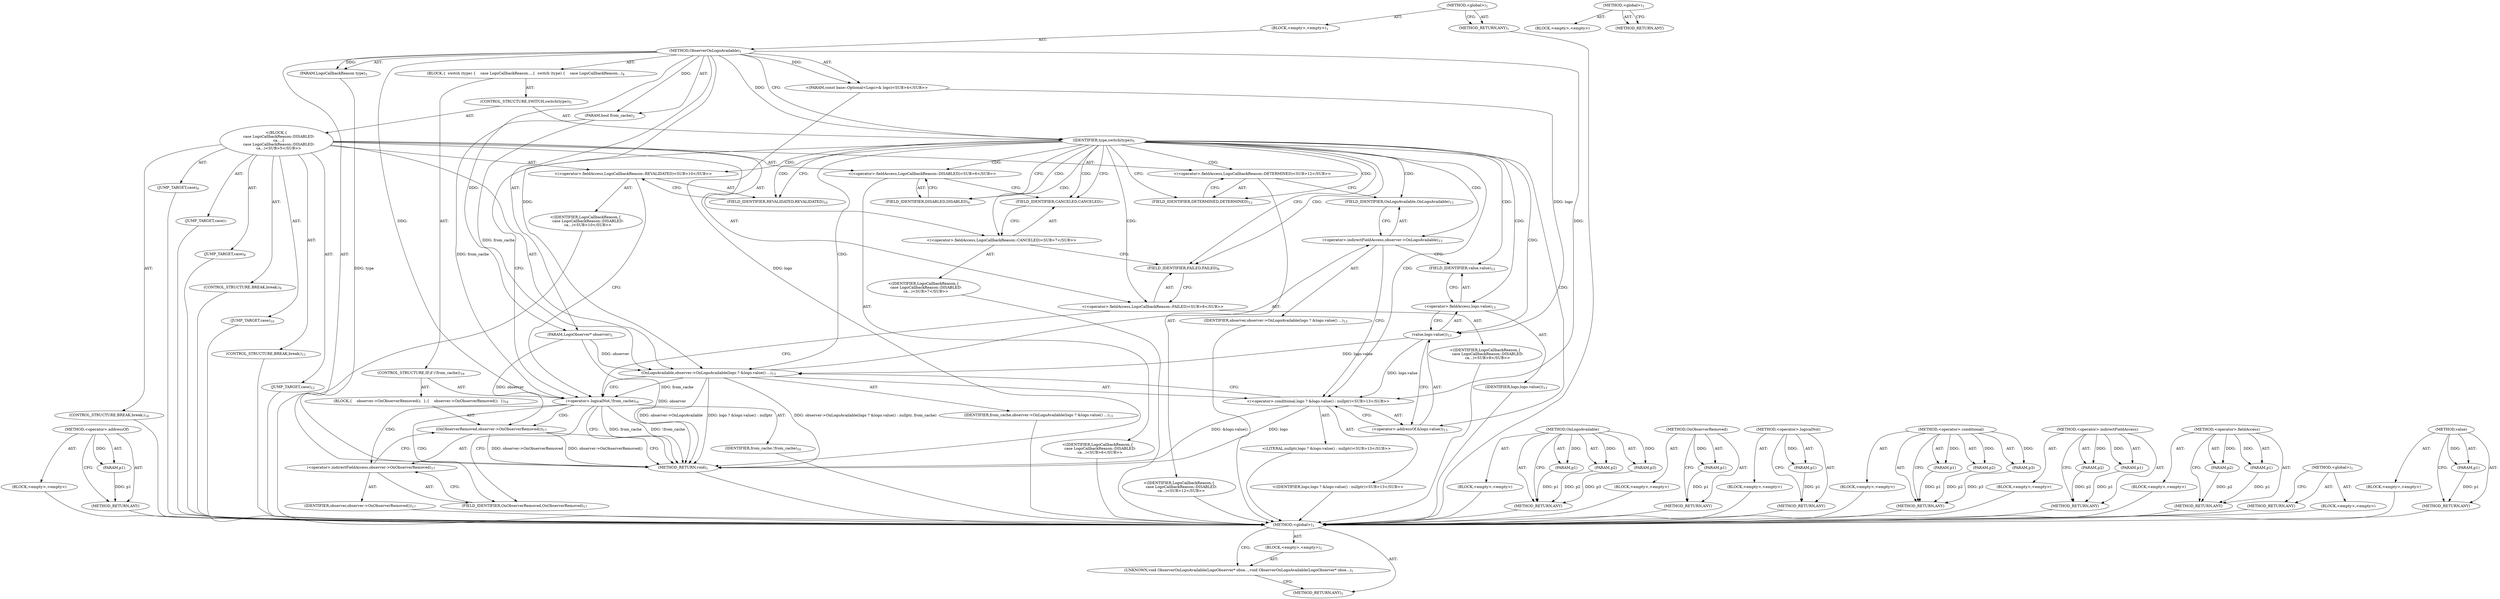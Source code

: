 digraph "&lt;global&gt;" {
vulnerable_108 [label=<(METHOD,&lt;operator&gt;.addressOf)>];
vulnerable_109 [label=<(PARAM,p1)>];
vulnerable_110 [label=<(BLOCK,&lt;empty&gt;,&lt;empty&gt;)>];
vulnerable_111 [label=<(METHOD_RETURN,ANY)>];
vulnerable_6 [label=<(METHOD,&lt;global&gt;)<SUB>1</SUB>>];
vulnerable_7 [label=<(BLOCK,&lt;empty&gt;,&lt;empty&gt;)<SUB>1</SUB>>];
vulnerable_8 [label=<(METHOD,ObserverOnLogoAvailable)<SUB>1</SUB>>];
vulnerable_9 [label=<(PARAM,LogoObserver* observer)<SUB>1</SUB>>];
vulnerable_10 [label=<(PARAM,bool from_cache)<SUB>2</SUB>>];
vulnerable_11 [label=<(PARAM,LogoCallbackReason type)<SUB>3</SUB>>];
vulnerable_12 [label="<(PARAM,const base::Optional&lt;Logo&gt;&amp; logo)<SUB>4</SUB>>"];
vulnerable_13 [label=<(BLOCK,{
  switch (type) {
    case LogoCallbackReason...,{
  switch (type) {
    case LogoCallbackReason...)<SUB>4</SUB>>];
vulnerable_14 [label=<(CONTROL_STRUCTURE,SWITCH,switch(type))<SUB>5</SUB>>];
vulnerable_15 [label=<(IDENTIFIER,type,switch(type))<SUB>5</SUB>>];
vulnerable_16 [label="<(BLOCK,{
    case LogoCallbackReason::DISABLED:
    ca...,{
    case LogoCallbackReason::DISABLED:
    ca...)<SUB>5</SUB>>"];
vulnerable_17 [label=<(JUMP_TARGET,case)<SUB>6</SUB>>];
vulnerable_18 [label="<(&lt;operator&gt;.fieldAccess,LogoCallbackReason::DISABLED)<SUB>6</SUB>>"];
vulnerable_19 [label="<(IDENTIFIER,LogoCallbackReason,{
    case LogoCallbackReason::DISABLED:
    ca...)<SUB>6</SUB>>"];
vulnerable_20 [label=<(FIELD_IDENTIFIER,DISABLED,DISABLED)<SUB>6</SUB>>];
vulnerable_21 [label=<(JUMP_TARGET,case)<SUB>7</SUB>>];
vulnerable_22 [label="<(&lt;operator&gt;.fieldAccess,LogoCallbackReason::CANCELED)<SUB>7</SUB>>"];
vulnerable_23 [label="<(IDENTIFIER,LogoCallbackReason,{
    case LogoCallbackReason::DISABLED:
    ca...)<SUB>7</SUB>>"];
vulnerable_24 [label=<(FIELD_IDENTIFIER,CANCELED,CANCELED)<SUB>7</SUB>>];
vulnerable_25 [label=<(JUMP_TARGET,case)<SUB>8</SUB>>];
vulnerable_26 [label="<(&lt;operator&gt;.fieldAccess,LogoCallbackReason::FAILED)<SUB>8</SUB>>"];
vulnerable_27 [label="<(IDENTIFIER,LogoCallbackReason,{
    case LogoCallbackReason::DISABLED:
    ca...)<SUB>8</SUB>>"];
vulnerable_28 [label=<(FIELD_IDENTIFIER,FAILED,FAILED)<SUB>8</SUB>>];
vulnerable_29 [label=<(CONTROL_STRUCTURE,BREAK,break;)<SUB>9</SUB>>];
vulnerable_30 [label=<(JUMP_TARGET,case)<SUB>10</SUB>>];
vulnerable_31 [label="<(&lt;operator&gt;.fieldAccess,LogoCallbackReason::REVALIDATED)<SUB>10</SUB>>"];
vulnerable_32 [label="<(IDENTIFIER,LogoCallbackReason,{
    case LogoCallbackReason::DISABLED:
    ca...)<SUB>10</SUB>>"];
vulnerable_33 [label=<(FIELD_IDENTIFIER,REVALIDATED,REVALIDATED)<SUB>10</SUB>>];
vulnerable_34 [label=<(CONTROL_STRUCTURE,BREAK,break;)<SUB>11</SUB>>];
vulnerable_35 [label=<(JUMP_TARGET,case)<SUB>12</SUB>>];
vulnerable_36 [label="<(&lt;operator&gt;.fieldAccess,LogoCallbackReason::DETERMINED)<SUB>12</SUB>>"];
vulnerable_37 [label="<(IDENTIFIER,LogoCallbackReason,{
    case LogoCallbackReason::DISABLED:
    ca...)<SUB>12</SUB>>"];
vulnerable_38 [label=<(FIELD_IDENTIFIER,DETERMINED,DETERMINED)<SUB>12</SUB>>];
vulnerable_39 [label=<(OnLogoAvailable,observer-&gt;OnLogoAvailable(logo ? &amp;logo.value() ...)<SUB>13</SUB>>];
vulnerable_40 [label=<(&lt;operator&gt;.indirectFieldAccess,observer-&gt;OnLogoAvailable)<SUB>13</SUB>>];
vulnerable_41 [label=<(IDENTIFIER,observer,observer-&gt;OnLogoAvailable(logo ? &amp;logo.value() ...)<SUB>13</SUB>>];
vulnerable_42 [label=<(FIELD_IDENTIFIER,OnLogoAvailable,OnLogoAvailable)<SUB>13</SUB>>];
vulnerable_43 [label="<(&lt;operator&gt;.conditional,logo ? &amp;logo.value() : nullptr)<SUB>13</SUB>>"];
vulnerable_44 [label="<(IDENTIFIER,logo,logo ? &amp;logo.value() : nullptr)<SUB>13</SUB>>"];
vulnerable_45 [label=<(&lt;operator&gt;.addressOf,&amp;logo.value())<SUB>13</SUB>>];
vulnerable_46 [label=<(value,logo.value())<SUB>13</SUB>>];
vulnerable_47 [label=<(&lt;operator&gt;.fieldAccess,logo.value)<SUB>13</SUB>>];
vulnerable_48 [label=<(IDENTIFIER,logo,logo.value())<SUB>13</SUB>>];
vulnerable_49 [label=<(FIELD_IDENTIFIER,value,value)<SUB>13</SUB>>];
vulnerable_50 [label="<(LITERAL,nullptr,logo ? &amp;logo.value() : nullptr)<SUB>13</SUB>>"];
vulnerable_51 [label=<(IDENTIFIER,from_cache,observer-&gt;OnLogoAvailable(logo ? &amp;logo.value() ...)<SUB>13</SUB>>];
vulnerable_52 [label=<(CONTROL_STRUCTURE,BREAK,break;)<SUB>14</SUB>>];
vulnerable_53 [label=<(CONTROL_STRUCTURE,IF,if (!from_cache))<SUB>16</SUB>>];
vulnerable_54 [label=<(&lt;operator&gt;.logicalNot,!from_cache)<SUB>16</SUB>>];
vulnerable_55 [label=<(IDENTIFIER,from_cache,!from_cache)<SUB>16</SUB>>];
vulnerable_56 [label=<(BLOCK,{
    observer-&gt;OnObserverRemoved();
  },{
    observer-&gt;OnObserverRemoved();
  })<SUB>16</SUB>>];
vulnerable_57 [label=<(OnObserverRemoved,observer-&gt;OnObserverRemoved())<SUB>17</SUB>>];
vulnerable_58 [label=<(&lt;operator&gt;.indirectFieldAccess,observer-&gt;OnObserverRemoved)<SUB>17</SUB>>];
vulnerable_59 [label=<(IDENTIFIER,observer,observer-&gt;OnObserverRemoved())<SUB>17</SUB>>];
vulnerable_60 [label=<(FIELD_IDENTIFIER,OnObserverRemoved,OnObserverRemoved)<SUB>17</SUB>>];
vulnerable_61 [label=<(METHOD_RETURN,void)<SUB>1</SUB>>];
vulnerable_63 [label=<(METHOD_RETURN,ANY)<SUB>1</SUB>>];
vulnerable_91 [label=<(METHOD,OnLogoAvailable)>];
vulnerable_92 [label=<(PARAM,p1)>];
vulnerable_93 [label=<(PARAM,p2)>];
vulnerable_94 [label=<(PARAM,p3)>];
vulnerable_95 [label=<(BLOCK,&lt;empty&gt;,&lt;empty&gt;)>];
vulnerable_96 [label=<(METHOD_RETURN,ANY)>];
vulnerable_120 [label=<(METHOD,OnObserverRemoved)>];
vulnerable_121 [label=<(PARAM,p1)>];
vulnerable_122 [label=<(BLOCK,&lt;empty&gt;,&lt;empty&gt;)>];
vulnerable_123 [label=<(METHOD_RETURN,ANY)>];
vulnerable_116 [label=<(METHOD,&lt;operator&gt;.logicalNot)>];
vulnerable_117 [label=<(PARAM,p1)>];
vulnerable_118 [label=<(BLOCK,&lt;empty&gt;,&lt;empty&gt;)>];
vulnerable_119 [label=<(METHOD_RETURN,ANY)>];
vulnerable_102 [label=<(METHOD,&lt;operator&gt;.conditional)>];
vulnerable_103 [label=<(PARAM,p1)>];
vulnerable_104 [label=<(PARAM,p2)>];
vulnerable_105 [label=<(PARAM,p3)>];
vulnerable_106 [label=<(BLOCK,&lt;empty&gt;,&lt;empty&gt;)>];
vulnerable_107 [label=<(METHOD_RETURN,ANY)>];
vulnerable_97 [label=<(METHOD,&lt;operator&gt;.indirectFieldAccess)>];
vulnerable_98 [label=<(PARAM,p1)>];
vulnerable_99 [label=<(PARAM,p2)>];
vulnerable_100 [label=<(BLOCK,&lt;empty&gt;,&lt;empty&gt;)>];
vulnerable_101 [label=<(METHOD_RETURN,ANY)>];
vulnerable_86 [label=<(METHOD,&lt;operator&gt;.fieldAccess)>];
vulnerable_87 [label=<(PARAM,p1)>];
vulnerable_88 [label=<(PARAM,p2)>];
vulnerable_89 [label=<(BLOCK,&lt;empty&gt;,&lt;empty&gt;)>];
vulnerable_90 [label=<(METHOD_RETURN,ANY)>];
vulnerable_80 [label=<(METHOD,&lt;global&gt;)<SUB>1</SUB>>];
vulnerable_81 [label=<(BLOCK,&lt;empty&gt;,&lt;empty&gt;)>];
vulnerable_82 [label=<(METHOD_RETURN,ANY)>];
vulnerable_112 [label=<(METHOD,value)>];
vulnerable_113 [label=<(PARAM,p1)>];
vulnerable_114 [label=<(BLOCK,&lt;empty&gt;,&lt;empty&gt;)>];
vulnerable_115 [label=<(METHOD_RETURN,ANY)>];
fixed_6 [label=<(METHOD,&lt;global&gt;)<SUB>1</SUB>>];
fixed_7 [label=<(BLOCK,&lt;empty&gt;,&lt;empty&gt;)<SUB>1</SUB>>];
fixed_8 [label=<(UNKNOWN,void ObserverOnLogoAvailable(LogoObserver* obse...,void ObserverOnLogoAvailable(LogoObserver* obse...)<SUB>1</SUB>>];
fixed_9 [label=<(METHOD_RETURN,ANY)<SUB>1</SUB>>];
fixed_14 [label=<(METHOD,&lt;global&gt;)<SUB>1</SUB>>];
fixed_15 [label=<(BLOCK,&lt;empty&gt;,&lt;empty&gt;)>];
fixed_16 [label=<(METHOD_RETURN,ANY)>];
vulnerable_108 -> vulnerable_109  [key=0, label="AST: "];
vulnerable_108 -> vulnerable_109  [key=1, label="DDG: "];
vulnerable_108 -> vulnerable_110  [key=0, label="AST: "];
vulnerable_108 -> vulnerable_111  [key=0, label="AST: "];
vulnerable_108 -> vulnerable_111  [key=1, label="CFG: "];
vulnerable_109 -> vulnerable_111  [key=0, label="DDG: p1"];
vulnerable_110 -> fixed_6  [key=0];
vulnerable_111 -> fixed_6  [key=0];
vulnerable_6 -> vulnerable_7  [key=0, label="AST: "];
vulnerable_6 -> vulnerable_63  [key=0, label="AST: "];
vulnerable_6 -> vulnerable_63  [key=1, label="CFG: "];
vulnerable_7 -> vulnerable_8  [key=0, label="AST: "];
vulnerable_8 -> vulnerable_9  [key=0, label="AST: "];
vulnerable_8 -> vulnerable_9  [key=1, label="DDG: "];
vulnerable_8 -> vulnerable_10  [key=0, label="AST: "];
vulnerable_8 -> vulnerable_10  [key=1, label="DDG: "];
vulnerable_8 -> vulnerable_11  [key=0, label="AST: "];
vulnerable_8 -> vulnerable_11  [key=1, label="DDG: "];
vulnerable_8 -> vulnerable_12  [key=0, label="AST: "];
vulnerable_8 -> vulnerable_12  [key=1, label="DDG: "];
vulnerable_8 -> vulnerable_13  [key=0, label="AST: "];
vulnerable_8 -> vulnerable_61  [key=0, label="AST: "];
vulnerable_8 -> vulnerable_15  [key=0, label="CFG: "];
vulnerable_8 -> vulnerable_15  [key=1, label="DDG: "];
vulnerable_8 -> vulnerable_54  [key=0, label="DDG: "];
vulnerable_8 -> vulnerable_39  [key=0, label="DDG: "];
vulnerable_8 -> vulnerable_43  [key=0, label="DDG: "];
vulnerable_9 -> vulnerable_61  [key=0, label="DDG: observer"];
vulnerable_9 -> vulnerable_39  [key=0, label="DDG: observer"];
vulnerable_9 -> vulnerable_57  [key=0, label="DDG: observer"];
vulnerable_10 -> vulnerable_54  [key=0, label="DDG: from_cache"];
vulnerable_10 -> vulnerable_39  [key=0, label="DDG: from_cache"];
vulnerable_11 -> vulnerable_61  [key=0, label="DDG: type"];
vulnerable_12 -> vulnerable_61  [key=0, label="DDG: logo"];
vulnerable_12 -> vulnerable_46  [key=0, label="DDG: logo"];
vulnerable_13 -> vulnerable_14  [key=0, label="AST: "];
vulnerable_13 -> vulnerable_53  [key=0, label="AST: "];
vulnerable_14 -> vulnerable_15  [key=0, label="AST: "];
vulnerable_14 -> vulnerable_16  [key=0, label="AST: "];
vulnerable_15 -> vulnerable_20  [key=0, label="CFG: "];
vulnerable_15 -> vulnerable_20  [key=1, label="CDG: "];
vulnerable_15 -> vulnerable_24  [key=0, label="CFG: "];
vulnerable_15 -> vulnerable_24  [key=1, label="CDG: "];
vulnerable_15 -> vulnerable_28  [key=0, label="CFG: "];
vulnerable_15 -> vulnerable_28  [key=1, label="CDG: "];
vulnerable_15 -> vulnerable_33  [key=0, label="CFG: "];
vulnerable_15 -> vulnerable_33  [key=1, label="CDG: "];
vulnerable_15 -> vulnerable_38  [key=0, label="CFG: "];
vulnerable_15 -> vulnerable_38  [key=1, label="CDG: "];
vulnerable_15 -> vulnerable_54  [key=0, label="CFG: "];
vulnerable_15 -> vulnerable_26  [key=0, label="CDG: "];
vulnerable_15 -> vulnerable_42  [key=0, label="CDG: "];
vulnerable_15 -> vulnerable_36  [key=0, label="CDG: "];
vulnerable_15 -> vulnerable_22  [key=0, label="CDG: "];
vulnerable_15 -> vulnerable_40  [key=0, label="CDG: "];
vulnerable_15 -> vulnerable_18  [key=0, label="CDG: "];
vulnerable_15 -> vulnerable_39  [key=0, label="CDG: "];
vulnerable_15 -> vulnerable_31  [key=0, label="CDG: "];
vulnerable_15 -> vulnerable_43  [key=0, label="CDG: "];
vulnerable_15 -> vulnerable_47  [key=0, label="CDG: "];
vulnerable_15 -> vulnerable_49  [key=0, label="CDG: "];
vulnerable_15 -> vulnerable_46  [key=0, label="CDG: "];
vulnerable_15 -> vulnerable_45  [key=0, label="CDG: "];
vulnerable_16 -> vulnerable_17  [key=0, label="AST: "];
vulnerable_16 -> vulnerable_18  [key=0, label="AST: "];
vulnerable_16 -> vulnerable_21  [key=0, label="AST: "];
vulnerable_16 -> vulnerable_22  [key=0, label="AST: "];
vulnerable_16 -> vulnerable_25  [key=0, label="AST: "];
vulnerable_16 -> vulnerable_26  [key=0, label="AST: "];
vulnerable_16 -> vulnerable_29  [key=0, label="AST: "];
vulnerable_16 -> vulnerable_30  [key=0, label="AST: "];
vulnerable_16 -> vulnerable_31  [key=0, label="AST: "];
vulnerable_16 -> vulnerable_34  [key=0, label="AST: "];
vulnerable_16 -> vulnerable_35  [key=0, label="AST: "];
vulnerable_16 -> vulnerable_36  [key=0, label="AST: "];
vulnerable_16 -> vulnerable_39  [key=0, label="AST: "];
vulnerable_16 -> vulnerable_52  [key=0, label="AST: "];
vulnerable_17 -> fixed_6  [key=0];
vulnerable_18 -> vulnerable_19  [key=0, label="AST: "];
vulnerable_18 -> vulnerable_20  [key=0, label="AST: "];
vulnerable_18 -> vulnerable_24  [key=0, label="CFG: "];
vulnerable_19 -> fixed_6  [key=0];
vulnerable_20 -> vulnerable_18  [key=0, label="CFG: "];
vulnerable_21 -> fixed_6  [key=0];
vulnerable_22 -> vulnerable_23  [key=0, label="AST: "];
vulnerable_22 -> vulnerable_24  [key=0, label="AST: "];
vulnerable_22 -> vulnerable_28  [key=0, label="CFG: "];
vulnerable_23 -> fixed_6  [key=0];
vulnerable_24 -> vulnerable_22  [key=0, label="CFG: "];
vulnerable_25 -> fixed_6  [key=0];
vulnerable_26 -> vulnerable_27  [key=0, label="AST: "];
vulnerable_26 -> vulnerable_28  [key=0, label="AST: "];
vulnerable_26 -> vulnerable_54  [key=0, label="CFG: "];
vulnerable_27 -> fixed_6  [key=0];
vulnerable_28 -> vulnerable_26  [key=0, label="CFG: "];
vulnerable_29 -> fixed_6  [key=0];
vulnerable_30 -> fixed_6  [key=0];
vulnerable_31 -> vulnerable_32  [key=0, label="AST: "];
vulnerable_31 -> vulnerable_33  [key=0, label="AST: "];
vulnerable_31 -> vulnerable_54  [key=0, label="CFG: "];
vulnerable_32 -> fixed_6  [key=0];
vulnerable_33 -> vulnerable_31  [key=0, label="CFG: "];
vulnerable_34 -> fixed_6  [key=0];
vulnerable_35 -> fixed_6  [key=0];
vulnerable_36 -> vulnerable_37  [key=0, label="AST: "];
vulnerable_36 -> vulnerable_38  [key=0, label="AST: "];
vulnerable_36 -> vulnerable_42  [key=0, label="CFG: "];
vulnerable_37 -> fixed_6  [key=0];
vulnerable_38 -> vulnerable_36  [key=0, label="CFG: "];
vulnerable_39 -> vulnerable_40  [key=0, label="AST: "];
vulnerable_39 -> vulnerable_43  [key=0, label="AST: "];
vulnerable_39 -> vulnerable_51  [key=0, label="AST: "];
vulnerable_39 -> vulnerable_54  [key=0, label="CFG: "];
vulnerable_39 -> vulnerable_54  [key=1, label="DDG: from_cache"];
vulnerable_39 -> vulnerable_61  [key=0, label="DDG: observer-&gt;OnLogoAvailable"];
vulnerable_39 -> vulnerable_61  [key=1, label="DDG: logo ? &amp;logo.value() : nullptr"];
vulnerable_39 -> vulnerable_61  [key=2, label="DDG: observer-&gt;OnLogoAvailable(logo ? &amp;logo.value() : nullptr, from_cache)"];
vulnerable_40 -> vulnerable_41  [key=0, label="AST: "];
vulnerable_40 -> vulnerable_42  [key=0, label="AST: "];
vulnerable_40 -> vulnerable_49  [key=0, label="CFG: "];
vulnerable_40 -> vulnerable_43  [key=0, label="CFG: "];
vulnerable_41 -> fixed_6  [key=0];
vulnerable_42 -> vulnerable_40  [key=0, label="CFG: "];
vulnerable_43 -> vulnerable_44  [key=0, label="AST: "];
vulnerable_43 -> vulnerable_45  [key=0, label="AST: "];
vulnerable_43 -> vulnerable_50  [key=0, label="AST: "];
vulnerable_43 -> vulnerable_39  [key=0, label="CFG: "];
vulnerable_43 -> vulnerable_61  [key=0, label="DDG: logo"];
vulnerable_43 -> vulnerable_61  [key=1, label="DDG: &amp;logo.value()"];
vulnerable_44 -> fixed_6  [key=0];
vulnerable_45 -> vulnerable_46  [key=0, label="AST: "];
vulnerable_45 -> vulnerable_43  [key=0, label="CFG: "];
vulnerable_46 -> vulnerable_47  [key=0, label="AST: "];
vulnerable_46 -> vulnerable_45  [key=0, label="CFG: "];
vulnerable_46 -> vulnerable_39  [key=0, label="DDG: logo.value"];
vulnerable_46 -> vulnerable_43  [key=0, label="DDG: logo.value"];
vulnerable_47 -> vulnerable_48  [key=0, label="AST: "];
vulnerable_47 -> vulnerable_49  [key=0, label="AST: "];
vulnerable_47 -> vulnerable_46  [key=0, label="CFG: "];
vulnerable_48 -> fixed_6  [key=0];
vulnerable_49 -> vulnerable_47  [key=0, label="CFG: "];
vulnerable_50 -> fixed_6  [key=0];
vulnerable_51 -> fixed_6  [key=0];
vulnerable_52 -> fixed_6  [key=0];
vulnerable_53 -> vulnerable_54  [key=0, label="AST: "];
vulnerable_53 -> vulnerable_56  [key=0, label="AST: "];
vulnerable_54 -> vulnerable_55  [key=0, label="AST: "];
vulnerable_54 -> vulnerable_61  [key=0, label="CFG: "];
vulnerable_54 -> vulnerable_61  [key=1, label="DDG: from_cache"];
vulnerable_54 -> vulnerable_61  [key=2, label="DDG: !from_cache"];
vulnerable_54 -> vulnerable_60  [key=0, label="CFG: "];
vulnerable_54 -> vulnerable_60  [key=1, label="CDG: "];
vulnerable_54 -> vulnerable_58  [key=0, label="CDG: "];
vulnerable_54 -> vulnerable_57  [key=0, label="CDG: "];
vulnerable_55 -> fixed_6  [key=0];
vulnerable_56 -> vulnerable_57  [key=0, label="AST: "];
vulnerable_57 -> vulnerable_58  [key=0, label="AST: "];
vulnerable_57 -> vulnerable_61  [key=0, label="CFG: "];
vulnerable_57 -> vulnerable_61  [key=1, label="DDG: observer-&gt;OnObserverRemoved"];
vulnerable_57 -> vulnerable_61  [key=2, label="DDG: observer-&gt;OnObserverRemoved()"];
vulnerable_58 -> vulnerable_59  [key=0, label="AST: "];
vulnerable_58 -> vulnerable_60  [key=0, label="AST: "];
vulnerable_58 -> vulnerable_57  [key=0, label="CFG: "];
vulnerable_59 -> fixed_6  [key=0];
vulnerable_60 -> vulnerable_58  [key=0, label="CFG: "];
vulnerable_61 -> fixed_6  [key=0];
vulnerable_63 -> fixed_6  [key=0];
vulnerable_91 -> vulnerable_92  [key=0, label="AST: "];
vulnerable_91 -> vulnerable_92  [key=1, label="DDG: "];
vulnerable_91 -> vulnerable_95  [key=0, label="AST: "];
vulnerable_91 -> vulnerable_93  [key=0, label="AST: "];
vulnerable_91 -> vulnerable_93  [key=1, label="DDG: "];
vulnerable_91 -> vulnerable_96  [key=0, label="AST: "];
vulnerable_91 -> vulnerable_96  [key=1, label="CFG: "];
vulnerable_91 -> vulnerable_94  [key=0, label="AST: "];
vulnerable_91 -> vulnerable_94  [key=1, label="DDG: "];
vulnerable_92 -> vulnerable_96  [key=0, label="DDG: p1"];
vulnerable_93 -> vulnerable_96  [key=0, label="DDG: p2"];
vulnerable_94 -> vulnerable_96  [key=0, label="DDG: p3"];
vulnerable_95 -> fixed_6  [key=0];
vulnerable_96 -> fixed_6  [key=0];
vulnerable_120 -> vulnerable_121  [key=0, label="AST: "];
vulnerable_120 -> vulnerable_121  [key=1, label="DDG: "];
vulnerable_120 -> vulnerable_122  [key=0, label="AST: "];
vulnerable_120 -> vulnerable_123  [key=0, label="AST: "];
vulnerable_120 -> vulnerable_123  [key=1, label="CFG: "];
vulnerable_121 -> vulnerable_123  [key=0, label="DDG: p1"];
vulnerable_122 -> fixed_6  [key=0];
vulnerable_123 -> fixed_6  [key=0];
vulnerable_116 -> vulnerable_117  [key=0, label="AST: "];
vulnerable_116 -> vulnerable_117  [key=1, label="DDG: "];
vulnerable_116 -> vulnerable_118  [key=0, label="AST: "];
vulnerable_116 -> vulnerable_119  [key=0, label="AST: "];
vulnerable_116 -> vulnerable_119  [key=1, label="CFG: "];
vulnerable_117 -> vulnerable_119  [key=0, label="DDG: p1"];
vulnerable_118 -> fixed_6  [key=0];
vulnerable_119 -> fixed_6  [key=0];
vulnerable_102 -> vulnerable_103  [key=0, label="AST: "];
vulnerable_102 -> vulnerable_103  [key=1, label="DDG: "];
vulnerable_102 -> vulnerable_106  [key=0, label="AST: "];
vulnerable_102 -> vulnerable_104  [key=0, label="AST: "];
vulnerable_102 -> vulnerable_104  [key=1, label="DDG: "];
vulnerable_102 -> vulnerable_107  [key=0, label="AST: "];
vulnerable_102 -> vulnerable_107  [key=1, label="CFG: "];
vulnerable_102 -> vulnerable_105  [key=0, label="AST: "];
vulnerable_102 -> vulnerable_105  [key=1, label="DDG: "];
vulnerable_103 -> vulnerable_107  [key=0, label="DDG: p1"];
vulnerable_104 -> vulnerable_107  [key=0, label="DDG: p2"];
vulnerable_105 -> vulnerable_107  [key=0, label="DDG: p3"];
vulnerable_106 -> fixed_6  [key=0];
vulnerable_107 -> fixed_6  [key=0];
vulnerable_97 -> vulnerable_98  [key=0, label="AST: "];
vulnerable_97 -> vulnerable_98  [key=1, label="DDG: "];
vulnerable_97 -> vulnerable_100  [key=0, label="AST: "];
vulnerable_97 -> vulnerable_99  [key=0, label="AST: "];
vulnerable_97 -> vulnerable_99  [key=1, label="DDG: "];
vulnerable_97 -> vulnerable_101  [key=0, label="AST: "];
vulnerable_97 -> vulnerable_101  [key=1, label="CFG: "];
vulnerable_98 -> vulnerable_101  [key=0, label="DDG: p1"];
vulnerable_99 -> vulnerable_101  [key=0, label="DDG: p2"];
vulnerable_100 -> fixed_6  [key=0];
vulnerable_101 -> fixed_6  [key=0];
vulnerable_86 -> vulnerable_87  [key=0, label="AST: "];
vulnerable_86 -> vulnerable_87  [key=1, label="DDG: "];
vulnerable_86 -> vulnerable_89  [key=0, label="AST: "];
vulnerable_86 -> vulnerable_88  [key=0, label="AST: "];
vulnerable_86 -> vulnerable_88  [key=1, label="DDG: "];
vulnerable_86 -> vulnerable_90  [key=0, label="AST: "];
vulnerable_86 -> vulnerable_90  [key=1, label="CFG: "];
vulnerable_87 -> vulnerable_90  [key=0, label="DDG: p1"];
vulnerable_88 -> vulnerable_90  [key=0, label="DDG: p2"];
vulnerable_89 -> fixed_6  [key=0];
vulnerable_90 -> fixed_6  [key=0];
vulnerable_80 -> vulnerable_81  [key=0, label="AST: "];
vulnerable_80 -> vulnerable_82  [key=0, label="AST: "];
vulnerable_80 -> vulnerable_82  [key=1, label="CFG: "];
vulnerable_81 -> fixed_6  [key=0];
vulnerable_82 -> fixed_6  [key=0];
vulnerable_112 -> vulnerable_113  [key=0, label="AST: "];
vulnerable_112 -> vulnerable_113  [key=1, label="DDG: "];
vulnerable_112 -> vulnerable_114  [key=0, label="AST: "];
vulnerable_112 -> vulnerable_115  [key=0, label="AST: "];
vulnerable_112 -> vulnerable_115  [key=1, label="CFG: "];
vulnerable_113 -> vulnerable_115  [key=0, label="DDG: p1"];
vulnerable_114 -> fixed_6  [key=0];
vulnerable_115 -> fixed_6  [key=0];
fixed_6 -> fixed_7  [key=0, label="AST: "];
fixed_6 -> fixed_9  [key=0, label="AST: "];
fixed_6 -> fixed_8  [key=0, label="CFG: "];
fixed_7 -> fixed_8  [key=0, label="AST: "];
fixed_8 -> fixed_9  [key=0, label="CFG: "];
fixed_14 -> fixed_15  [key=0, label="AST: "];
fixed_14 -> fixed_16  [key=0, label="AST: "];
fixed_14 -> fixed_16  [key=1, label="CFG: "];
}
